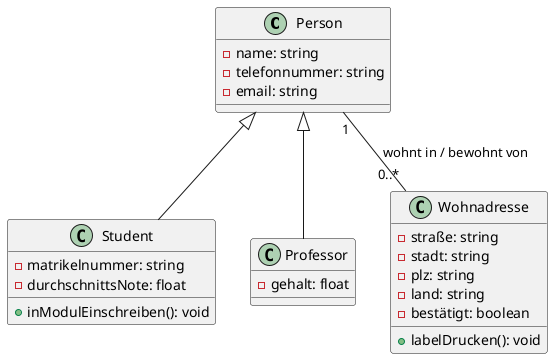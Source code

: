 @startuml Klassendiagramm Person
class Person {
  - name: string
  - telefonnummer: string
  - email: string
}

class Student {
  - matrikelnummer: string
  - durchschnittsNote: float
  + inModulEinschreiben(): void
}

class Professor {
  - gehalt: float
}

class Wohnadresse {
  - straße: string
  - stadt: string
  - plz: string
  - land: string
  - bestätigt: boolean
  + labelDrucken(): void
}


Person "1" -- "0..*" Wohnadresse : wohnt in / bewohnt von
Person <|-down- Student
Person <|-down- Professor

@enduml
